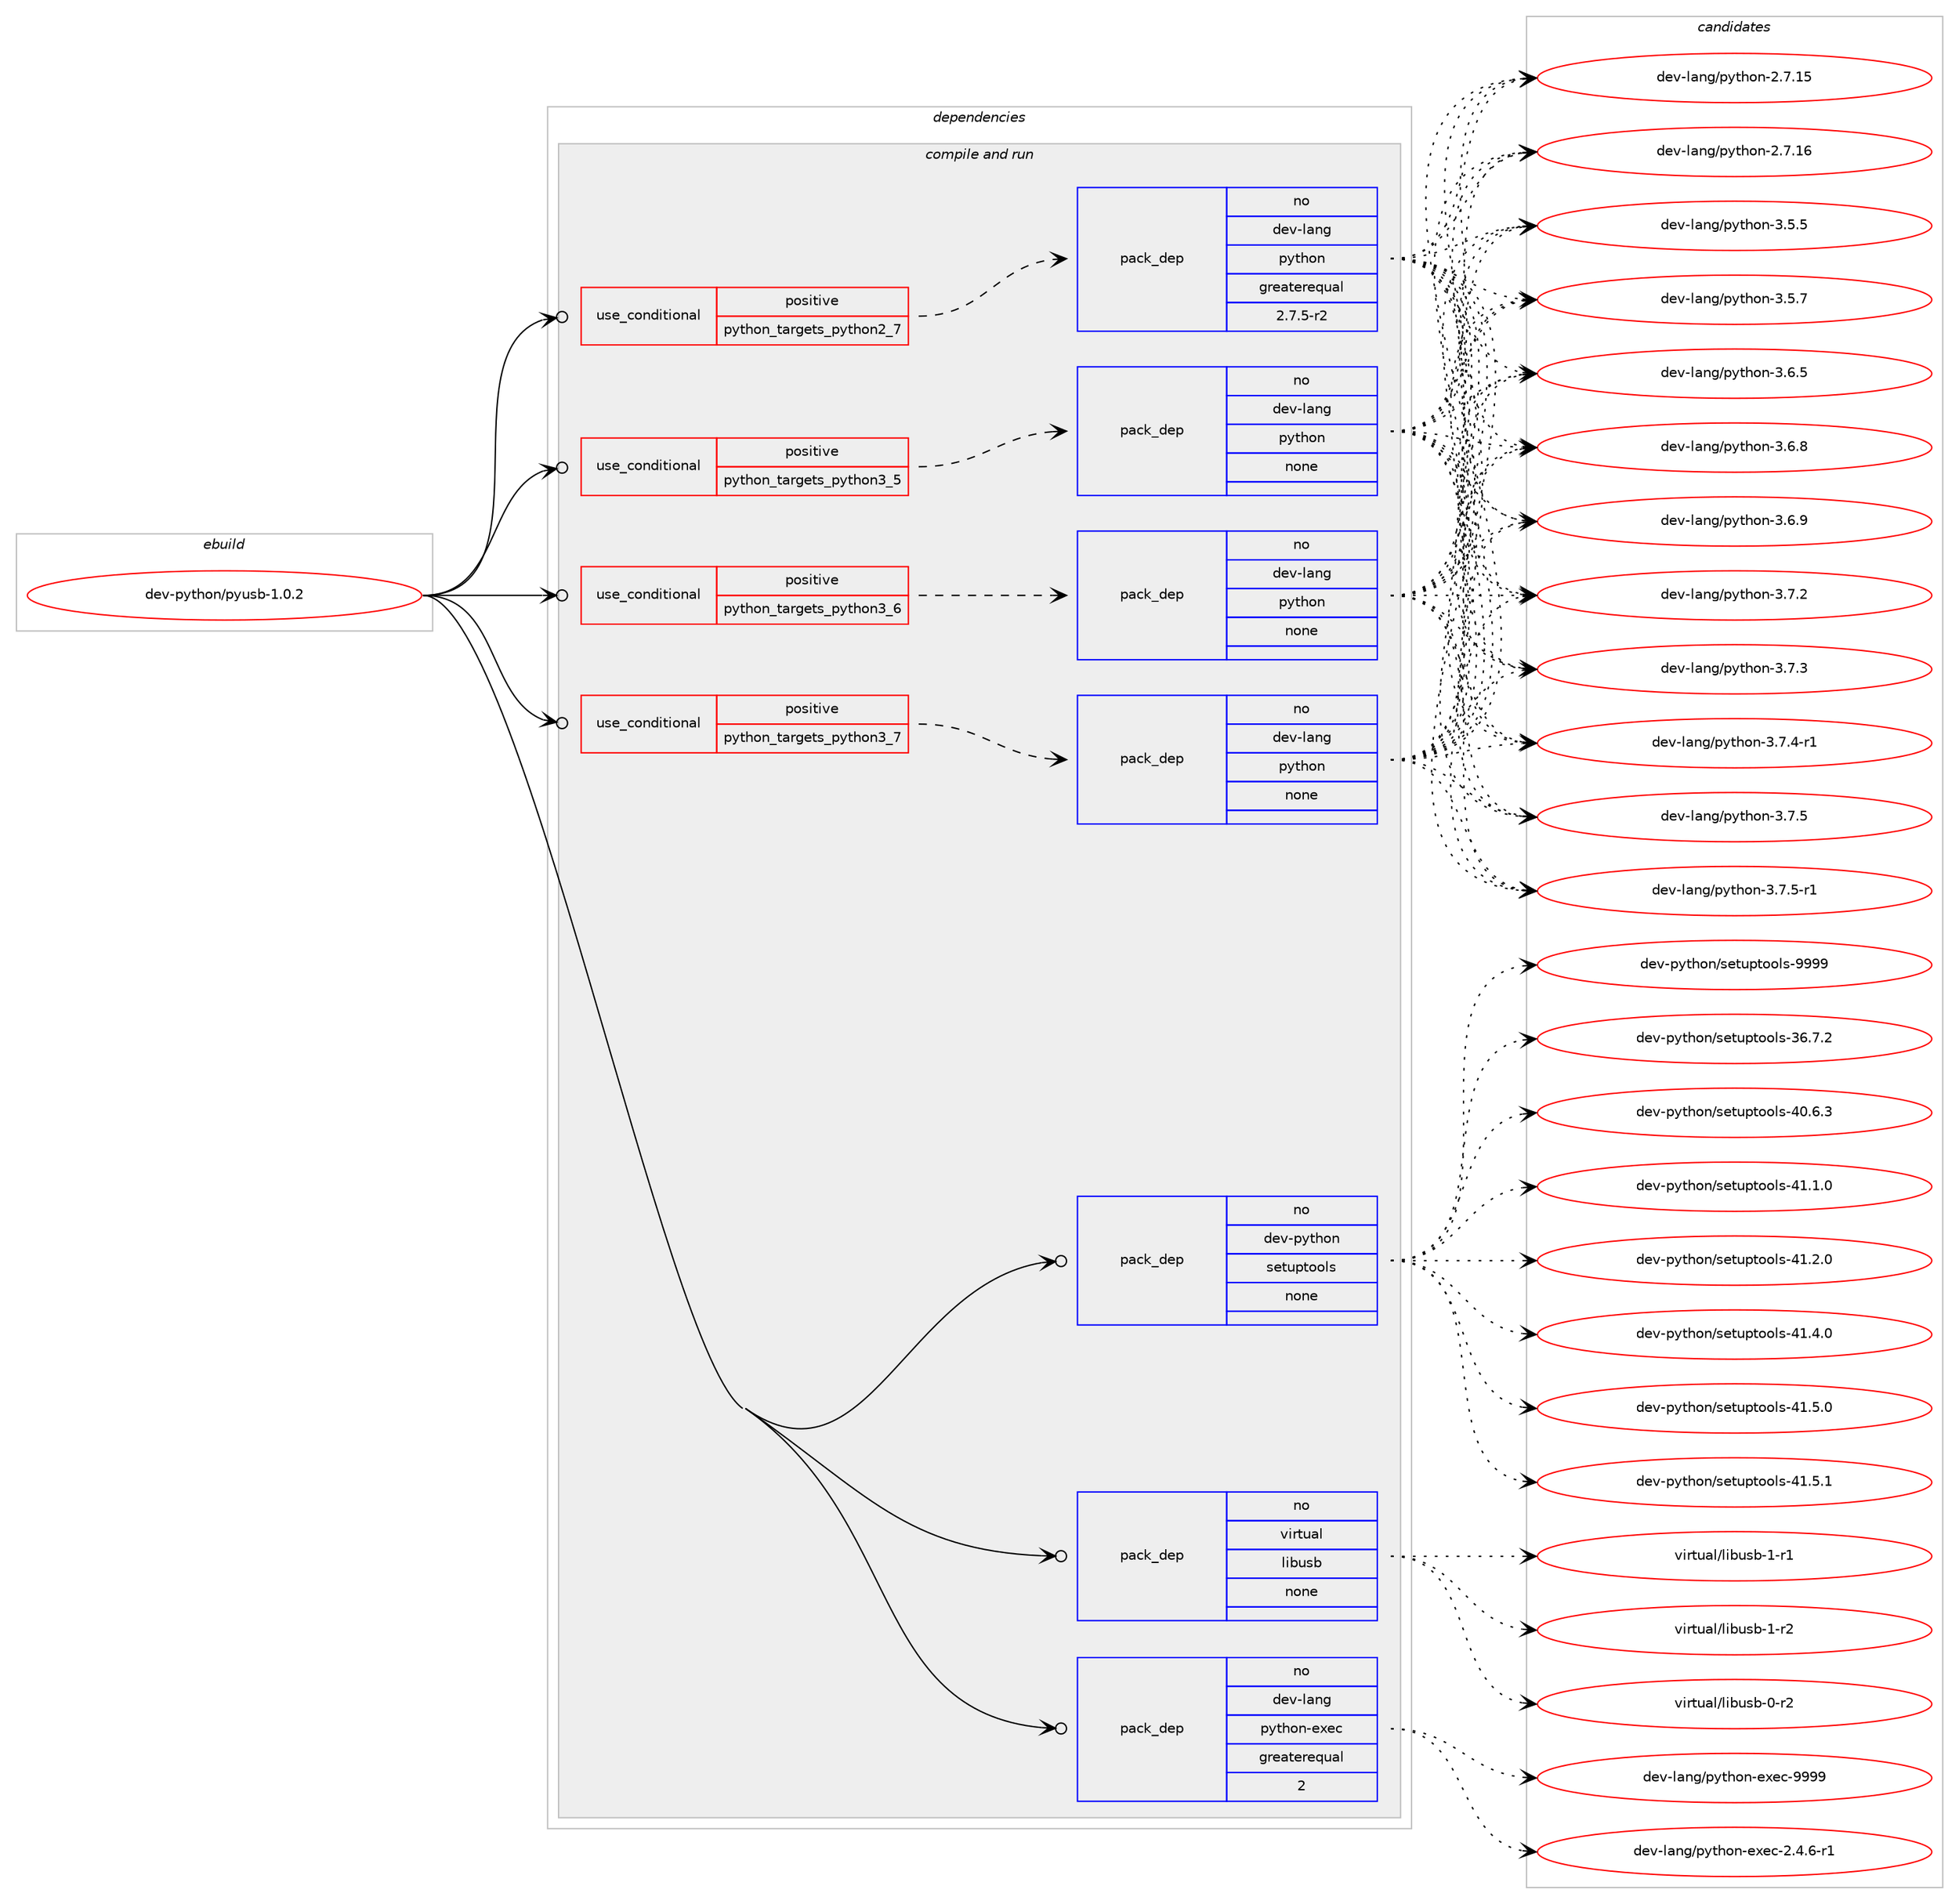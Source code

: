 digraph prolog {

# *************
# Graph options
# *************

newrank=true;
concentrate=true;
compound=true;
graph [rankdir=LR,fontname=Helvetica,fontsize=10,ranksep=1.5];#, ranksep=2.5, nodesep=0.2];
edge  [arrowhead=vee];
node  [fontname=Helvetica,fontsize=10];

# **********
# The ebuild
# **********

subgraph cluster_leftcol {
color=gray;
rank=same;
label=<<i>ebuild</i>>;
id [label="dev-python/pyusb-1.0.2", color=red, width=4, href="../dev-python/pyusb-1.0.2.svg"];
}

# ****************
# The dependencies
# ****************

subgraph cluster_midcol {
color=gray;
label=<<i>dependencies</i>>;
subgraph cluster_compile {
fillcolor="#eeeeee";
style=filled;
label=<<i>compile</i>>;
}
subgraph cluster_compileandrun {
fillcolor="#eeeeee";
style=filled;
label=<<i>compile and run</i>>;
subgraph cond148139 {
dependency633722 [label=<<TABLE BORDER="0" CELLBORDER="1" CELLSPACING="0" CELLPADDING="4"><TR><TD ROWSPAN="3" CELLPADDING="10">use_conditional</TD></TR><TR><TD>positive</TD></TR><TR><TD>python_targets_python2_7</TD></TR></TABLE>>, shape=none, color=red];
subgraph pack473706 {
dependency633723 [label=<<TABLE BORDER="0" CELLBORDER="1" CELLSPACING="0" CELLPADDING="4" WIDTH="220"><TR><TD ROWSPAN="6" CELLPADDING="30">pack_dep</TD></TR><TR><TD WIDTH="110">no</TD></TR><TR><TD>dev-lang</TD></TR><TR><TD>python</TD></TR><TR><TD>greaterequal</TD></TR><TR><TD>2.7.5-r2</TD></TR></TABLE>>, shape=none, color=blue];
}
dependency633722:e -> dependency633723:w [weight=20,style="dashed",arrowhead="vee"];
}
id:e -> dependency633722:w [weight=20,style="solid",arrowhead="odotvee"];
subgraph cond148140 {
dependency633724 [label=<<TABLE BORDER="0" CELLBORDER="1" CELLSPACING="0" CELLPADDING="4"><TR><TD ROWSPAN="3" CELLPADDING="10">use_conditional</TD></TR><TR><TD>positive</TD></TR><TR><TD>python_targets_python3_5</TD></TR></TABLE>>, shape=none, color=red];
subgraph pack473707 {
dependency633725 [label=<<TABLE BORDER="0" CELLBORDER="1" CELLSPACING="0" CELLPADDING="4" WIDTH="220"><TR><TD ROWSPAN="6" CELLPADDING="30">pack_dep</TD></TR><TR><TD WIDTH="110">no</TD></TR><TR><TD>dev-lang</TD></TR><TR><TD>python</TD></TR><TR><TD>none</TD></TR><TR><TD></TD></TR></TABLE>>, shape=none, color=blue];
}
dependency633724:e -> dependency633725:w [weight=20,style="dashed",arrowhead="vee"];
}
id:e -> dependency633724:w [weight=20,style="solid",arrowhead="odotvee"];
subgraph cond148141 {
dependency633726 [label=<<TABLE BORDER="0" CELLBORDER="1" CELLSPACING="0" CELLPADDING="4"><TR><TD ROWSPAN="3" CELLPADDING="10">use_conditional</TD></TR><TR><TD>positive</TD></TR><TR><TD>python_targets_python3_6</TD></TR></TABLE>>, shape=none, color=red];
subgraph pack473708 {
dependency633727 [label=<<TABLE BORDER="0" CELLBORDER="1" CELLSPACING="0" CELLPADDING="4" WIDTH="220"><TR><TD ROWSPAN="6" CELLPADDING="30">pack_dep</TD></TR><TR><TD WIDTH="110">no</TD></TR><TR><TD>dev-lang</TD></TR><TR><TD>python</TD></TR><TR><TD>none</TD></TR><TR><TD></TD></TR></TABLE>>, shape=none, color=blue];
}
dependency633726:e -> dependency633727:w [weight=20,style="dashed",arrowhead="vee"];
}
id:e -> dependency633726:w [weight=20,style="solid",arrowhead="odotvee"];
subgraph cond148142 {
dependency633728 [label=<<TABLE BORDER="0" CELLBORDER="1" CELLSPACING="0" CELLPADDING="4"><TR><TD ROWSPAN="3" CELLPADDING="10">use_conditional</TD></TR><TR><TD>positive</TD></TR><TR><TD>python_targets_python3_7</TD></TR></TABLE>>, shape=none, color=red];
subgraph pack473709 {
dependency633729 [label=<<TABLE BORDER="0" CELLBORDER="1" CELLSPACING="0" CELLPADDING="4" WIDTH="220"><TR><TD ROWSPAN="6" CELLPADDING="30">pack_dep</TD></TR><TR><TD WIDTH="110">no</TD></TR><TR><TD>dev-lang</TD></TR><TR><TD>python</TD></TR><TR><TD>none</TD></TR><TR><TD></TD></TR></TABLE>>, shape=none, color=blue];
}
dependency633728:e -> dependency633729:w [weight=20,style="dashed",arrowhead="vee"];
}
id:e -> dependency633728:w [weight=20,style="solid",arrowhead="odotvee"];
subgraph pack473710 {
dependency633730 [label=<<TABLE BORDER="0" CELLBORDER="1" CELLSPACING="0" CELLPADDING="4" WIDTH="220"><TR><TD ROWSPAN="6" CELLPADDING="30">pack_dep</TD></TR><TR><TD WIDTH="110">no</TD></TR><TR><TD>dev-lang</TD></TR><TR><TD>python-exec</TD></TR><TR><TD>greaterequal</TD></TR><TR><TD>2</TD></TR></TABLE>>, shape=none, color=blue];
}
id:e -> dependency633730:w [weight=20,style="solid",arrowhead="odotvee"];
subgraph pack473711 {
dependency633731 [label=<<TABLE BORDER="0" CELLBORDER="1" CELLSPACING="0" CELLPADDING="4" WIDTH="220"><TR><TD ROWSPAN="6" CELLPADDING="30">pack_dep</TD></TR><TR><TD WIDTH="110">no</TD></TR><TR><TD>dev-python</TD></TR><TR><TD>setuptools</TD></TR><TR><TD>none</TD></TR><TR><TD></TD></TR></TABLE>>, shape=none, color=blue];
}
id:e -> dependency633731:w [weight=20,style="solid",arrowhead="odotvee"];
subgraph pack473712 {
dependency633732 [label=<<TABLE BORDER="0" CELLBORDER="1" CELLSPACING="0" CELLPADDING="4" WIDTH="220"><TR><TD ROWSPAN="6" CELLPADDING="30">pack_dep</TD></TR><TR><TD WIDTH="110">no</TD></TR><TR><TD>virtual</TD></TR><TR><TD>libusb</TD></TR><TR><TD>none</TD></TR><TR><TD></TD></TR></TABLE>>, shape=none, color=blue];
}
id:e -> dependency633732:w [weight=20,style="solid",arrowhead="odotvee"];
}
subgraph cluster_run {
fillcolor="#eeeeee";
style=filled;
label=<<i>run</i>>;
}
}

# **************
# The candidates
# **************

subgraph cluster_choices {
rank=same;
color=gray;
label=<<i>candidates</i>>;

subgraph choice473706 {
color=black;
nodesep=1;
choice10010111845108971101034711212111610411111045504655464953 [label="dev-lang/python-2.7.15", color=red, width=4,href="../dev-lang/python-2.7.15.svg"];
choice10010111845108971101034711212111610411111045504655464954 [label="dev-lang/python-2.7.16", color=red, width=4,href="../dev-lang/python-2.7.16.svg"];
choice100101118451089711010347112121116104111110455146534653 [label="dev-lang/python-3.5.5", color=red, width=4,href="../dev-lang/python-3.5.5.svg"];
choice100101118451089711010347112121116104111110455146534655 [label="dev-lang/python-3.5.7", color=red, width=4,href="../dev-lang/python-3.5.7.svg"];
choice100101118451089711010347112121116104111110455146544653 [label="dev-lang/python-3.6.5", color=red, width=4,href="../dev-lang/python-3.6.5.svg"];
choice100101118451089711010347112121116104111110455146544656 [label="dev-lang/python-3.6.8", color=red, width=4,href="../dev-lang/python-3.6.8.svg"];
choice100101118451089711010347112121116104111110455146544657 [label="dev-lang/python-3.6.9", color=red, width=4,href="../dev-lang/python-3.6.9.svg"];
choice100101118451089711010347112121116104111110455146554650 [label="dev-lang/python-3.7.2", color=red, width=4,href="../dev-lang/python-3.7.2.svg"];
choice100101118451089711010347112121116104111110455146554651 [label="dev-lang/python-3.7.3", color=red, width=4,href="../dev-lang/python-3.7.3.svg"];
choice1001011184510897110103471121211161041111104551465546524511449 [label="dev-lang/python-3.7.4-r1", color=red, width=4,href="../dev-lang/python-3.7.4-r1.svg"];
choice100101118451089711010347112121116104111110455146554653 [label="dev-lang/python-3.7.5", color=red, width=4,href="../dev-lang/python-3.7.5.svg"];
choice1001011184510897110103471121211161041111104551465546534511449 [label="dev-lang/python-3.7.5-r1", color=red, width=4,href="../dev-lang/python-3.7.5-r1.svg"];
dependency633723:e -> choice10010111845108971101034711212111610411111045504655464953:w [style=dotted,weight="100"];
dependency633723:e -> choice10010111845108971101034711212111610411111045504655464954:w [style=dotted,weight="100"];
dependency633723:e -> choice100101118451089711010347112121116104111110455146534653:w [style=dotted,weight="100"];
dependency633723:e -> choice100101118451089711010347112121116104111110455146534655:w [style=dotted,weight="100"];
dependency633723:e -> choice100101118451089711010347112121116104111110455146544653:w [style=dotted,weight="100"];
dependency633723:e -> choice100101118451089711010347112121116104111110455146544656:w [style=dotted,weight="100"];
dependency633723:e -> choice100101118451089711010347112121116104111110455146544657:w [style=dotted,weight="100"];
dependency633723:e -> choice100101118451089711010347112121116104111110455146554650:w [style=dotted,weight="100"];
dependency633723:e -> choice100101118451089711010347112121116104111110455146554651:w [style=dotted,weight="100"];
dependency633723:e -> choice1001011184510897110103471121211161041111104551465546524511449:w [style=dotted,weight="100"];
dependency633723:e -> choice100101118451089711010347112121116104111110455146554653:w [style=dotted,weight="100"];
dependency633723:e -> choice1001011184510897110103471121211161041111104551465546534511449:w [style=dotted,weight="100"];
}
subgraph choice473707 {
color=black;
nodesep=1;
choice10010111845108971101034711212111610411111045504655464953 [label="dev-lang/python-2.7.15", color=red, width=4,href="../dev-lang/python-2.7.15.svg"];
choice10010111845108971101034711212111610411111045504655464954 [label="dev-lang/python-2.7.16", color=red, width=4,href="../dev-lang/python-2.7.16.svg"];
choice100101118451089711010347112121116104111110455146534653 [label="dev-lang/python-3.5.5", color=red, width=4,href="../dev-lang/python-3.5.5.svg"];
choice100101118451089711010347112121116104111110455146534655 [label="dev-lang/python-3.5.7", color=red, width=4,href="../dev-lang/python-3.5.7.svg"];
choice100101118451089711010347112121116104111110455146544653 [label="dev-lang/python-3.6.5", color=red, width=4,href="../dev-lang/python-3.6.5.svg"];
choice100101118451089711010347112121116104111110455146544656 [label="dev-lang/python-3.6.8", color=red, width=4,href="../dev-lang/python-3.6.8.svg"];
choice100101118451089711010347112121116104111110455146544657 [label="dev-lang/python-3.6.9", color=red, width=4,href="../dev-lang/python-3.6.9.svg"];
choice100101118451089711010347112121116104111110455146554650 [label="dev-lang/python-3.7.2", color=red, width=4,href="../dev-lang/python-3.7.2.svg"];
choice100101118451089711010347112121116104111110455146554651 [label="dev-lang/python-3.7.3", color=red, width=4,href="../dev-lang/python-3.7.3.svg"];
choice1001011184510897110103471121211161041111104551465546524511449 [label="dev-lang/python-3.7.4-r1", color=red, width=4,href="../dev-lang/python-3.7.4-r1.svg"];
choice100101118451089711010347112121116104111110455146554653 [label="dev-lang/python-3.7.5", color=red, width=4,href="../dev-lang/python-3.7.5.svg"];
choice1001011184510897110103471121211161041111104551465546534511449 [label="dev-lang/python-3.7.5-r1", color=red, width=4,href="../dev-lang/python-3.7.5-r1.svg"];
dependency633725:e -> choice10010111845108971101034711212111610411111045504655464953:w [style=dotted,weight="100"];
dependency633725:e -> choice10010111845108971101034711212111610411111045504655464954:w [style=dotted,weight="100"];
dependency633725:e -> choice100101118451089711010347112121116104111110455146534653:w [style=dotted,weight="100"];
dependency633725:e -> choice100101118451089711010347112121116104111110455146534655:w [style=dotted,weight="100"];
dependency633725:e -> choice100101118451089711010347112121116104111110455146544653:w [style=dotted,weight="100"];
dependency633725:e -> choice100101118451089711010347112121116104111110455146544656:w [style=dotted,weight="100"];
dependency633725:e -> choice100101118451089711010347112121116104111110455146544657:w [style=dotted,weight="100"];
dependency633725:e -> choice100101118451089711010347112121116104111110455146554650:w [style=dotted,weight="100"];
dependency633725:e -> choice100101118451089711010347112121116104111110455146554651:w [style=dotted,weight="100"];
dependency633725:e -> choice1001011184510897110103471121211161041111104551465546524511449:w [style=dotted,weight="100"];
dependency633725:e -> choice100101118451089711010347112121116104111110455146554653:w [style=dotted,weight="100"];
dependency633725:e -> choice1001011184510897110103471121211161041111104551465546534511449:w [style=dotted,weight="100"];
}
subgraph choice473708 {
color=black;
nodesep=1;
choice10010111845108971101034711212111610411111045504655464953 [label="dev-lang/python-2.7.15", color=red, width=4,href="../dev-lang/python-2.7.15.svg"];
choice10010111845108971101034711212111610411111045504655464954 [label="dev-lang/python-2.7.16", color=red, width=4,href="../dev-lang/python-2.7.16.svg"];
choice100101118451089711010347112121116104111110455146534653 [label="dev-lang/python-3.5.5", color=red, width=4,href="../dev-lang/python-3.5.5.svg"];
choice100101118451089711010347112121116104111110455146534655 [label="dev-lang/python-3.5.7", color=red, width=4,href="../dev-lang/python-3.5.7.svg"];
choice100101118451089711010347112121116104111110455146544653 [label="dev-lang/python-3.6.5", color=red, width=4,href="../dev-lang/python-3.6.5.svg"];
choice100101118451089711010347112121116104111110455146544656 [label="dev-lang/python-3.6.8", color=red, width=4,href="../dev-lang/python-3.6.8.svg"];
choice100101118451089711010347112121116104111110455146544657 [label="dev-lang/python-3.6.9", color=red, width=4,href="../dev-lang/python-3.6.9.svg"];
choice100101118451089711010347112121116104111110455146554650 [label="dev-lang/python-3.7.2", color=red, width=4,href="../dev-lang/python-3.7.2.svg"];
choice100101118451089711010347112121116104111110455146554651 [label="dev-lang/python-3.7.3", color=red, width=4,href="../dev-lang/python-3.7.3.svg"];
choice1001011184510897110103471121211161041111104551465546524511449 [label="dev-lang/python-3.7.4-r1", color=red, width=4,href="../dev-lang/python-3.7.4-r1.svg"];
choice100101118451089711010347112121116104111110455146554653 [label="dev-lang/python-3.7.5", color=red, width=4,href="../dev-lang/python-3.7.5.svg"];
choice1001011184510897110103471121211161041111104551465546534511449 [label="dev-lang/python-3.7.5-r1", color=red, width=4,href="../dev-lang/python-3.7.5-r1.svg"];
dependency633727:e -> choice10010111845108971101034711212111610411111045504655464953:w [style=dotted,weight="100"];
dependency633727:e -> choice10010111845108971101034711212111610411111045504655464954:w [style=dotted,weight="100"];
dependency633727:e -> choice100101118451089711010347112121116104111110455146534653:w [style=dotted,weight="100"];
dependency633727:e -> choice100101118451089711010347112121116104111110455146534655:w [style=dotted,weight="100"];
dependency633727:e -> choice100101118451089711010347112121116104111110455146544653:w [style=dotted,weight="100"];
dependency633727:e -> choice100101118451089711010347112121116104111110455146544656:w [style=dotted,weight="100"];
dependency633727:e -> choice100101118451089711010347112121116104111110455146544657:w [style=dotted,weight="100"];
dependency633727:e -> choice100101118451089711010347112121116104111110455146554650:w [style=dotted,weight="100"];
dependency633727:e -> choice100101118451089711010347112121116104111110455146554651:w [style=dotted,weight="100"];
dependency633727:e -> choice1001011184510897110103471121211161041111104551465546524511449:w [style=dotted,weight="100"];
dependency633727:e -> choice100101118451089711010347112121116104111110455146554653:w [style=dotted,weight="100"];
dependency633727:e -> choice1001011184510897110103471121211161041111104551465546534511449:w [style=dotted,weight="100"];
}
subgraph choice473709 {
color=black;
nodesep=1;
choice10010111845108971101034711212111610411111045504655464953 [label="dev-lang/python-2.7.15", color=red, width=4,href="../dev-lang/python-2.7.15.svg"];
choice10010111845108971101034711212111610411111045504655464954 [label="dev-lang/python-2.7.16", color=red, width=4,href="../dev-lang/python-2.7.16.svg"];
choice100101118451089711010347112121116104111110455146534653 [label="dev-lang/python-3.5.5", color=red, width=4,href="../dev-lang/python-3.5.5.svg"];
choice100101118451089711010347112121116104111110455146534655 [label="dev-lang/python-3.5.7", color=red, width=4,href="../dev-lang/python-3.5.7.svg"];
choice100101118451089711010347112121116104111110455146544653 [label="dev-lang/python-3.6.5", color=red, width=4,href="../dev-lang/python-3.6.5.svg"];
choice100101118451089711010347112121116104111110455146544656 [label="dev-lang/python-3.6.8", color=red, width=4,href="../dev-lang/python-3.6.8.svg"];
choice100101118451089711010347112121116104111110455146544657 [label="dev-lang/python-3.6.9", color=red, width=4,href="../dev-lang/python-3.6.9.svg"];
choice100101118451089711010347112121116104111110455146554650 [label="dev-lang/python-3.7.2", color=red, width=4,href="../dev-lang/python-3.7.2.svg"];
choice100101118451089711010347112121116104111110455146554651 [label="dev-lang/python-3.7.3", color=red, width=4,href="../dev-lang/python-3.7.3.svg"];
choice1001011184510897110103471121211161041111104551465546524511449 [label="dev-lang/python-3.7.4-r1", color=red, width=4,href="../dev-lang/python-3.7.4-r1.svg"];
choice100101118451089711010347112121116104111110455146554653 [label="dev-lang/python-3.7.5", color=red, width=4,href="../dev-lang/python-3.7.5.svg"];
choice1001011184510897110103471121211161041111104551465546534511449 [label="dev-lang/python-3.7.5-r1", color=red, width=4,href="../dev-lang/python-3.7.5-r1.svg"];
dependency633729:e -> choice10010111845108971101034711212111610411111045504655464953:w [style=dotted,weight="100"];
dependency633729:e -> choice10010111845108971101034711212111610411111045504655464954:w [style=dotted,weight="100"];
dependency633729:e -> choice100101118451089711010347112121116104111110455146534653:w [style=dotted,weight="100"];
dependency633729:e -> choice100101118451089711010347112121116104111110455146534655:w [style=dotted,weight="100"];
dependency633729:e -> choice100101118451089711010347112121116104111110455146544653:w [style=dotted,weight="100"];
dependency633729:e -> choice100101118451089711010347112121116104111110455146544656:w [style=dotted,weight="100"];
dependency633729:e -> choice100101118451089711010347112121116104111110455146544657:w [style=dotted,weight="100"];
dependency633729:e -> choice100101118451089711010347112121116104111110455146554650:w [style=dotted,weight="100"];
dependency633729:e -> choice100101118451089711010347112121116104111110455146554651:w [style=dotted,weight="100"];
dependency633729:e -> choice1001011184510897110103471121211161041111104551465546524511449:w [style=dotted,weight="100"];
dependency633729:e -> choice100101118451089711010347112121116104111110455146554653:w [style=dotted,weight="100"];
dependency633729:e -> choice1001011184510897110103471121211161041111104551465546534511449:w [style=dotted,weight="100"];
}
subgraph choice473710 {
color=black;
nodesep=1;
choice10010111845108971101034711212111610411111045101120101994550465246544511449 [label="dev-lang/python-exec-2.4.6-r1", color=red, width=4,href="../dev-lang/python-exec-2.4.6-r1.svg"];
choice10010111845108971101034711212111610411111045101120101994557575757 [label="dev-lang/python-exec-9999", color=red, width=4,href="../dev-lang/python-exec-9999.svg"];
dependency633730:e -> choice10010111845108971101034711212111610411111045101120101994550465246544511449:w [style=dotted,weight="100"];
dependency633730:e -> choice10010111845108971101034711212111610411111045101120101994557575757:w [style=dotted,weight="100"];
}
subgraph choice473711 {
color=black;
nodesep=1;
choice100101118451121211161041111104711510111611711211611111110811545515446554650 [label="dev-python/setuptools-36.7.2", color=red, width=4,href="../dev-python/setuptools-36.7.2.svg"];
choice100101118451121211161041111104711510111611711211611111110811545524846544651 [label="dev-python/setuptools-40.6.3", color=red, width=4,href="../dev-python/setuptools-40.6.3.svg"];
choice100101118451121211161041111104711510111611711211611111110811545524946494648 [label="dev-python/setuptools-41.1.0", color=red, width=4,href="../dev-python/setuptools-41.1.0.svg"];
choice100101118451121211161041111104711510111611711211611111110811545524946504648 [label="dev-python/setuptools-41.2.0", color=red, width=4,href="../dev-python/setuptools-41.2.0.svg"];
choice100101118451121211161041111104711510111611711211611111110811545524946524648 [label="dev-python/setuptools-41.4.0", color=red, width=4,href="../dev-python/setuptools-41.4.0.svg"];
choice100101118451121211161041111104711510111611711211611111110811545524946534648 [label="dev-python/setuptools-41.5.0", color=red, width=4,href="../dev-python/setuptools-41.5.0.svg"];
choice100101118451121211161041111104711510111611711211611111110811545524946534649 [label="dev-python/setuptools-41.5.1", color=red, width=4,href="../dev-python/setuptools-41.5.1.svg"];
choice10010111845112121116104111110471151011161171121161111111081154557575757 [label="dev-python/setuptools-9999", color=red, width=4,href="../dev-python/setuptools-9999.svg"];
dependency633731:e -> choice100101118451121211161041111104711510111611711211611111110811545515446554650:w [style=dotted,weight="100"];
dependency633731:e -> choice100101118451121211161041111104711510111611711211611111110811545524846544651:w [style=dotted,weight="100"];
dependency633731:e -> choice100101118451121211161041111104711510111611711211611111110811545524946494648:w [style=dotted,weight="100"];
dependency633731:e -> choice100101118451121211161041111104711510111611711211611111110811545524946504648:w [style=dotted,weight="100"];
dependency633731:e -> choice100101118451121211161041111104711510111611711211611111110811545524946524648:w [style=dotted,weight="100"];
dependency633731:e -> choice100101118451121211161041111104711510111611711211611111110811545524946534648:w [style=dotted,weight="100"];
dependency633731:e -> choice100101118451121211161041111104711510111611711211611111110811545524946534649:w [style=dotted,weight="100"];
dependency633731:e -> choice10010111845112121116104111110471151011161171121161111111081154557575757:w [style=dotted,weight="100"];
}
subgraph choice473712 {
color=black;
nodesep=1;
choice1181051141161179710847108105981171159845484511450 [label="virtual/libusb-0-r2", color=red, width=4,href="../virtual/libusb-0-r2.svg"];
choice1181051141161179710847108105981171159845494511449 [label="virtual/libusb-1-r1", color=red, width=4,href="../virtual/libusb-1-r1.svg"];
choice1181051141161179710847108105981171159845494511450 [label="virtual/libusb-1-r2", color=red, width=4,href="../virtual/libusb-1-r2.svg"];
dependency633732:e -> choice1181051141161179710847108105981171159845484511450:w [style=dotted,weight="100"];
dependency633732:e -> choice1181051141161179710847108105981171159845494511449:w [style=dotted,weight="100"];
dependency633732:e -> choice1181051141161179710847108105981171159845494511450:w [style=dotted,weight="100"];
}
}

}
